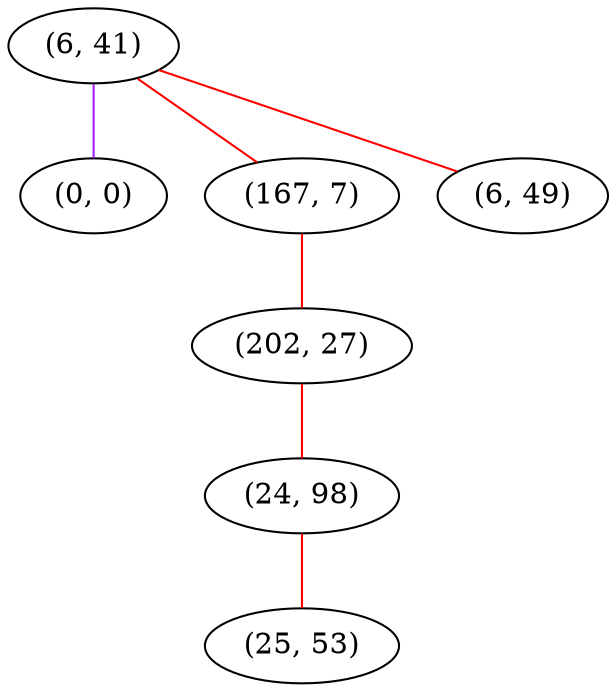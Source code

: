 graph "" {
"(6, 41)";
"(0, 0)";
"(167, 7)";
"(202, 27)";
"(24, 98)";
"(25, 53)";
"(6, 49)";
"(6, 41)" -- "(6, 49)"  [color=red, key=0, weight=1];
"(6, 41)" -- "(0, 0)"  [color=purple, key=0, weight=4];
"(6, 41)" -- "(167, 7)"  [color=red, key=0, weight=1];
"(167, 7)" -- "(202, 27)"  [color=red, key=0, weight=1];
"(202, 27)" -- "(24, 98)"  [color=red, key=0, weight=1];
"(24, 98)" -- "(25, 53)"  [color=red, key=0, weight=1];
}
